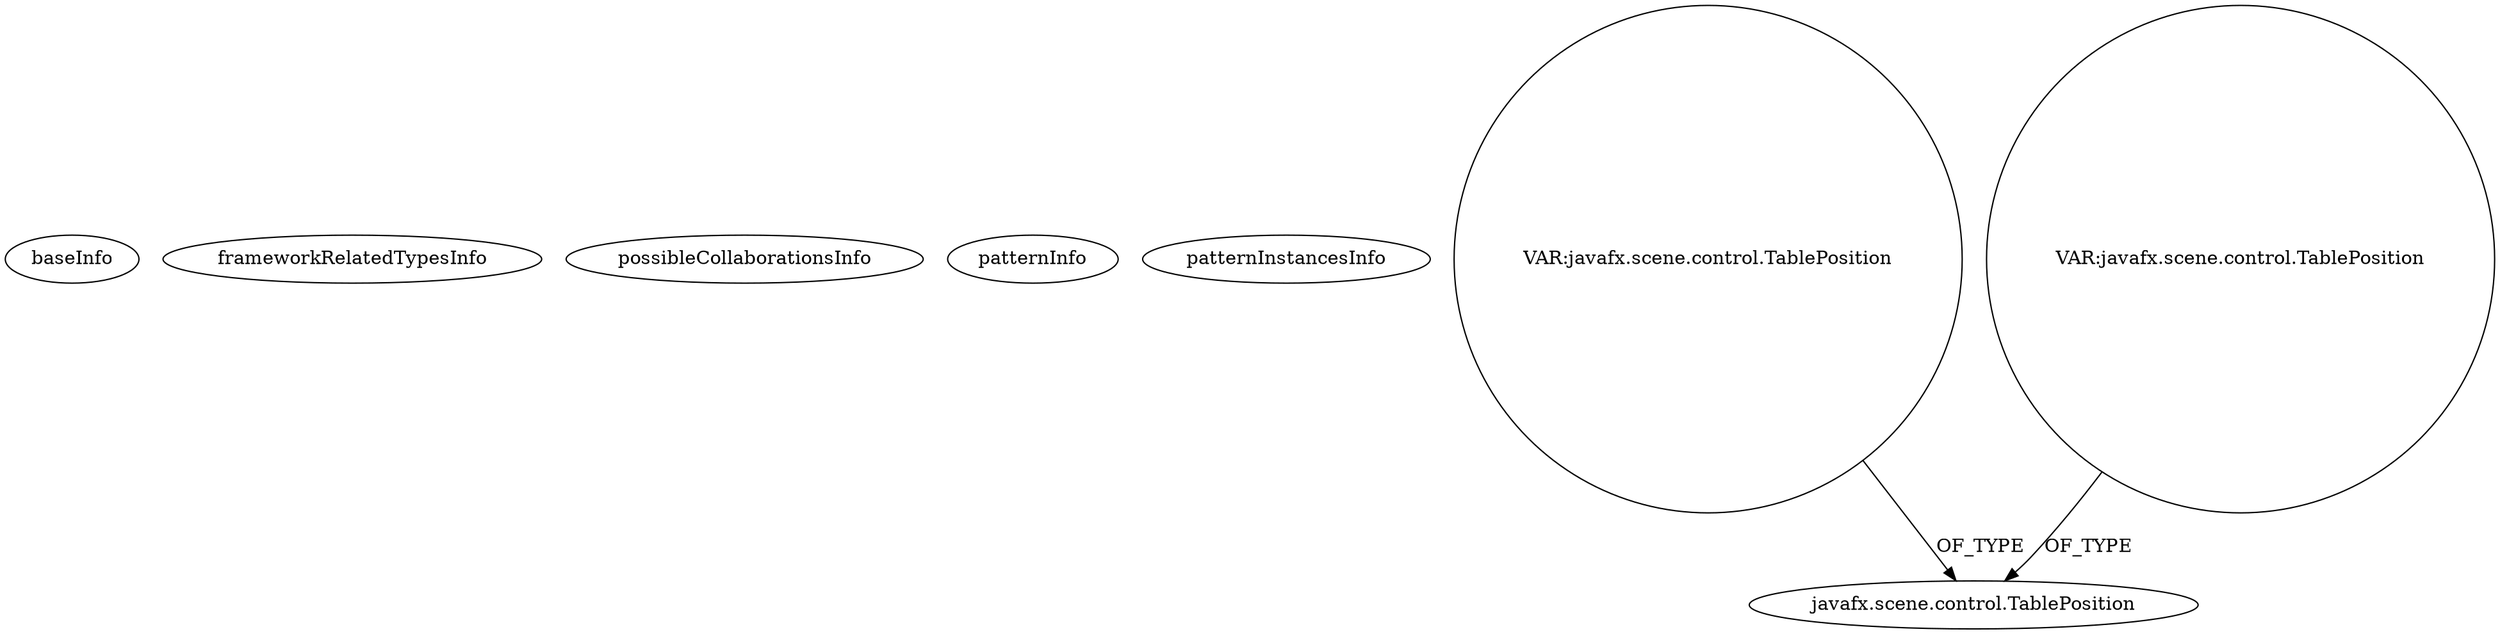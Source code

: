 digraph {
baseInfo[graphId=2000,category="pattern",isAnonymous=false,possibleRelation=false]
frameworkRelatedTypesInfo[]
possibleCollaborationsInfo[]
patternInfo[frequency=6.0,patternRootClient=null]
patternInstancesInfo[0="ersobcz-JavaFX-JAXB~/ersobcz-JavaFX-JAXB/JavaFX-JAXB-master/src/controller/ViewController.java~ViewController~2650",1="hock323-eventManager~/hock323-eventManager/EventManager-master/src/eventManager/controller/pokerTournament/PrizesController.java~PrizesController~2951",2="tgregerson-lc3~/tgregerson-lc3/lc3-master/LC3Sim/src/lc3sim/ui/UIFXMain.java~UIFXMain~4520",3="svadlamudi-GaussJordanElimination~/svadlamudi-GaussJordanElimination/GaussJordanElimination-master/src/gauss/jordan/elimination/EditingTableCell.java~EditingTableCell~4374",4="hock323-eventManager~/hock323-eventManager/EventManager-master/src/eventManager/controller/pokerTournament/AnnouncementsController.java~AnnouncementsController~2965",5="gleba-cppoints~/gleba-cppoints/cppoints-master/src/cpapp/view/EditTableController.java~EditTableController~2746"]
110[label="javafx.scene.control.TablePosition",vertexType="FRAMEWORK_CLASS_TYPE",isFrameworkType=false]
164[label="VAR:javafx.scene.control.TablePosition",vertexType="VARIABLE_EXPRESION",isFrameworkType=false,shape=circle]
120[label="VAR:javafx.scene.control.TablePosition",vertexType="VARIABLE_EXPRESION",isFrameworkType=false,shape=circle]
164->110[label="OF_TYPE"]
120->110[label="OF_TYPE"]
}
